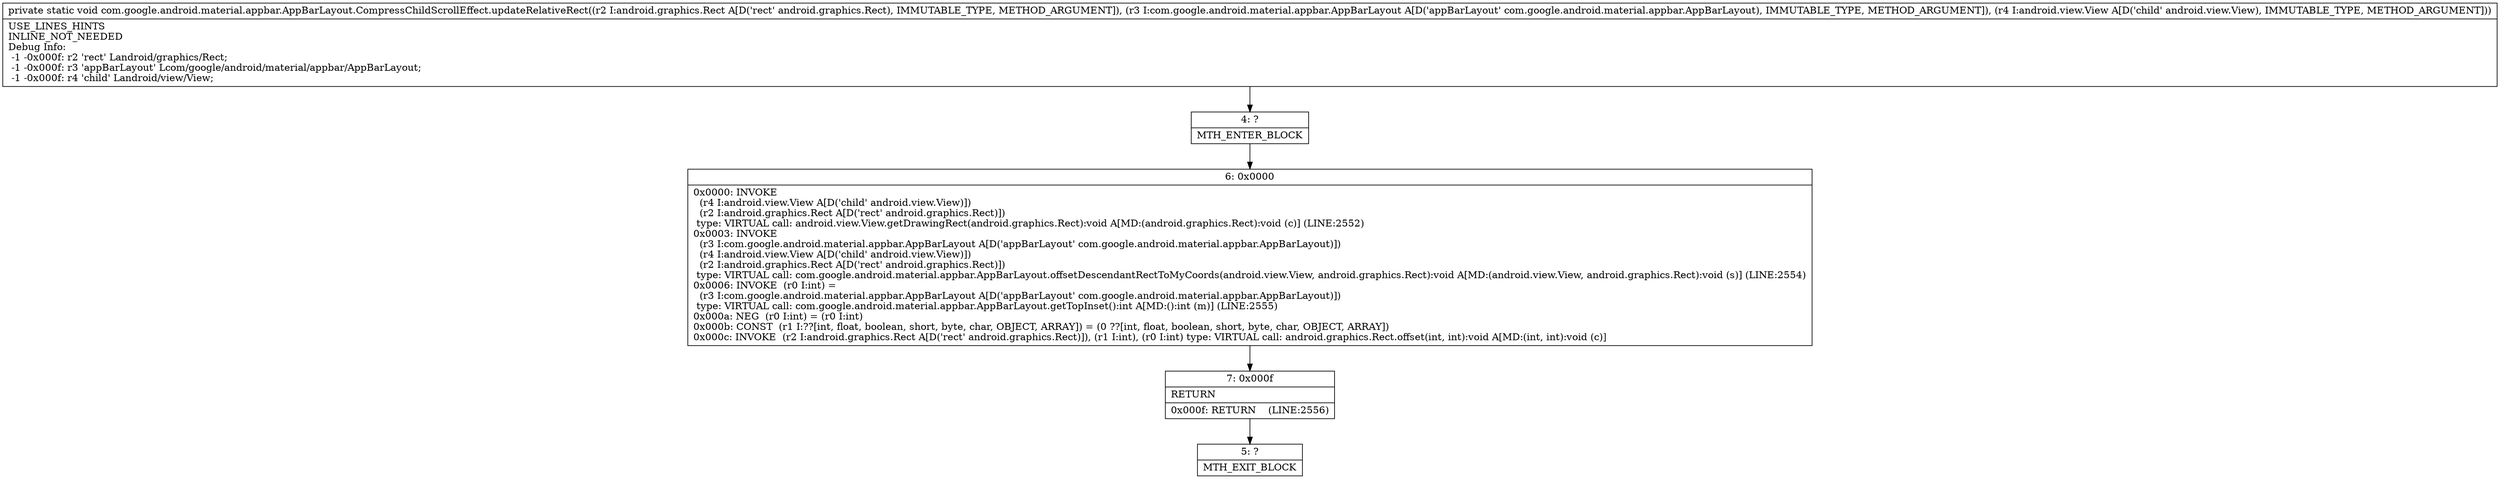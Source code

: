 digraph "CFG forcom.google.android.material.appbar.AppBarLayout.CompressChildScrollEffect.updateRelativeRect(Landroid\/graphics\/Rect;Lcom\/google\/android\/material\/appbar\/AppBarLayout;Landroid\/view\/View;)V" {
Node_4 [shape=record,label="{4\:\ ?|MTH_ENTER_BLOCK\l}"];
Node_6 [shape=record,label="{6\:\ 0x0000|0x0000: INVOKE  \l  (r4 I:android.view.View A[D('child' android.view.View)])\l  (r2 I:android.graphics.Rect A[D('rect' android.graphics.Rect)])\l type: VIRTUAL call: android.view.View.getDrawingRect(android.graphics.Rect):void A[MD:(android.graphics.Rect):void (c)] (LINE:2552)\l0x0003: INVOKE  \l  (r3 I:com.google.android.material.appbar.AppBarLayout A[D('appBarLayout' com.google.android.material.appbar.AppBarLayout)])\l  (r4 I:android.view.View A[D('child' android.view.View)])\l  (r2 I:android.graphics.Rect A[D('rect' android.graphics.Rect)])\l type: VIRTUAL call: com.google.android.material.appbar.AppBarLayout.offsetDescendantRectToMyCoords(android.view.View, android.graphics.Rect):void A[MD:(android.view.View, android.graphics.Rect):void (s)] (LINE:2554)\l0x0006: INVOKE  (r0 I:int) = \l  (r3 I:com.google.android.material.appbar.AppBarLayout A[D('appBarLayout' com.google.android.material.appbar.AppBarLayout)])\l type: VIRTUAL call: com.google.android.material.appbar.AppBarLayout.getTopInset():int A[MD:():int (m)] (LINE:2555)\l0x000a: NEG  (r0 I:int) = (r0 I:int) \l0x000b: CONST  (r1 I:??[int, float, boolean, short, byte, char, OBJECT, ARRAY]) = (0 ??[int, float, boolean, short, byte, char, OBJECT, ARRAY]) \l0x000c: INVOKE  (r2 I:android.graphics.Rect A[D('rect' android.graphics.Rect)]), (r1 I:int), (r0 I:int) type: VIRTUAL call: android.graphics.Rect.offset(int, int):void A[MD:(int, int):void (c)]\l}"];
Node_7 [shape=record,label="{7\:\ 0x000f|RETURN\l|0x000f: RETURN    (LINE:2556)\l}"];
Node_5 [shape=record,label="{5\:\ ?|MTH_EXIT_BLOCK\l}"];
MethodNode[shape=record,label="{private static void com.google.android.material.appbar.AppBarLayout.CompressChildScrollEffect.updateRelativeRect((r2 I:android.graphics.Rect A[D('rect' android.graphics.Rect), IMMUTABLE_TYPE, METHOD_ARGUMENT]), (r3 I:com.google.android.material.appbar.AppBarLayout A[D('appBarLayout' com.google.android.material.appbar.AppBarLayout), IMMUTABLE_TYPE, METHOD_ARGUMENT]), (r4 I:android.view.View A[D('child' android.view.View), IMMUTABLE_TYPE, METHOD_ARGUMENT]))  | USE_LINES_HINTS\lINLINE_NOT_NEEDED\lDebug Info:\l  \-1 \-0x000f: r2 'rect' Landroid\/graphics\/Rect;\l  \-1 \-0x000f: r3 'appBarLayout' Lcom\/google\/android\/material\/appbar\/AppBarLayout;\l  \-1 \-0x000f: r4 'child' Landroid\/view\/View;\l}"];
MethodNode -> Node_4;Node_4 -> Node_6;
Node_6 -> Node_7;
Node_7 -> Node_5;
}

